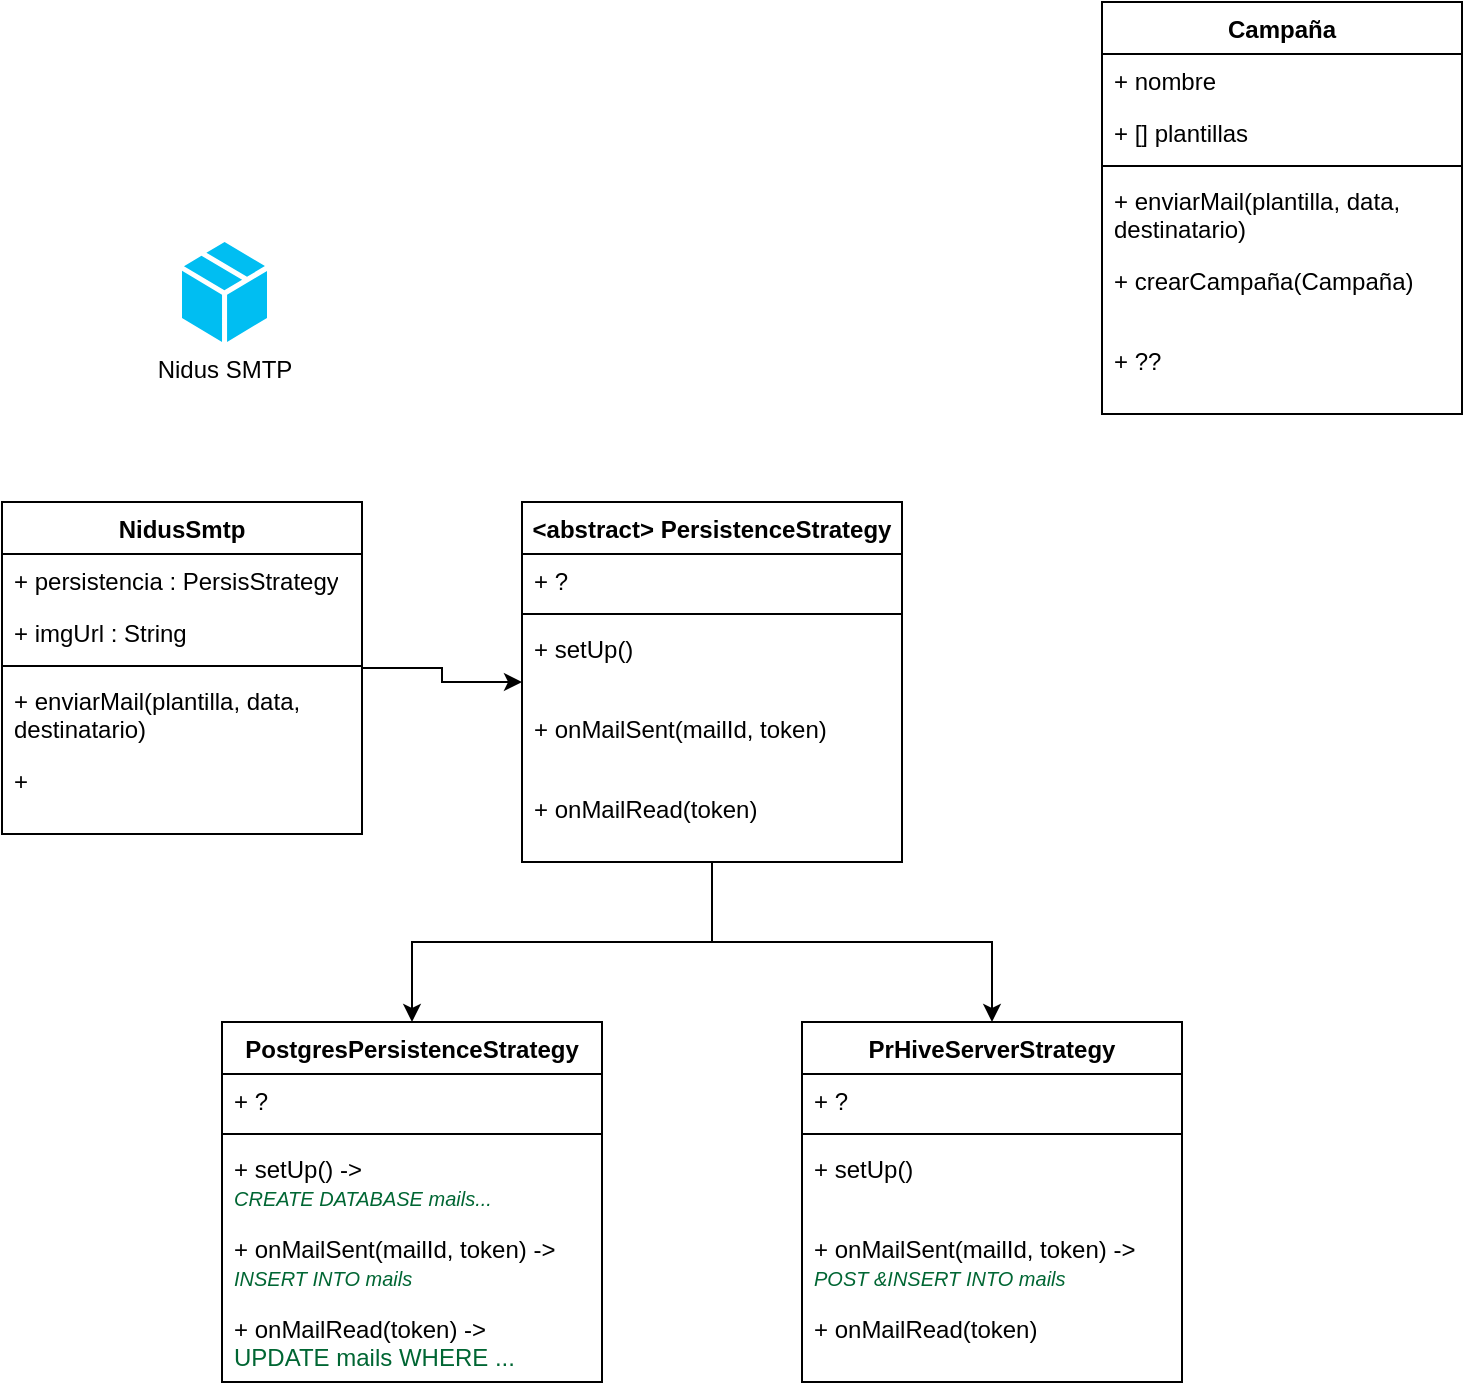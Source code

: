 <mxfile version="22.1.11" type="github">
  <diagram name="Página-1" id="6p4U9afs-VzxvYRWkTQ6">
    <mxGraphModel dx="1434" dy="777" grid="1" gridSize="10" guides="1" tooltips="1" connect="1" arrows="1" fold="1" page="1" pageScale="1" pageWidth="827" pageHeight="1169" math="0" shadow="0">
      <root>
        <mxCell id="0" />
        <mxCell id="1" parent="0" />
        <mxCell id="L0MS7PJifhi6uXP4nVwo-6" value="Nidus SMTP" style="verticalLabelPosition=bottom;html=1;verticalAlign=top;align=center;strokeColor=none;fillColor=#00BEF2;shape=mxgraph.azure.cloud_service_package_file;" parent="1" vertex="1">
          <mxGeometry x="140" y="150" width="42.5" height="50" as="geometry" />
        </mxCell>
        <mxCell id="L0MS7PJifhi6uXP4nVwo-32" value="" style="edgeStyle=orthogonalEdgeStyle;rounded=0;orthogonalLoop=1;jettySize=auto;html=1;" parent="1" source="L0MS7PJifhi6uXP4nVwo-7" target="L0MS7PJifhi6uXP4nVwo-27" edge="1">
          <mxGeometry relative="1" as="geometry" />
        </mxCell>
        <mxCell id="L0MS7PJifhi6uXP4nVwo-7" value="NidusSmtp" style="swimlane;fontStyle=1;align=center;verticalAlign=top;childLayout=stackLayout;horizontal=1;startSize=26;horizontalStack=0;resizeParent=1;resizeParentMax=0;resizeLast=0;collapsible=1;marginBottom=0;whiteSpace=wrap;html=1;" parent="1" vertex="1">
          <mxGeometry x="50" y="280" width="180" height="166" as="geometry" />
        </mxCell>
        <mxCell id="L0MS7PJifhi6uXP4nVwo-45" value="+ persistencia : PersisStrategy" style="text;strokeColor=none;fillColor=none;align=left;verticalAlign=top;spacingLeft=4;spacingRight=4;overflow=hidden;rotatable=0;points=[[0,0.5],[1,0.5]];portConstraint=eastwest;whiteSpace=wrap;html=1;" parent="L0MS7PJifhi6uXP4nVwo-7" vertex="1">
          <mxGeometry y="26" width="180" height="26" as="geometry" />
        </mxCell>
        <mxCell id="L0MS7PJifhi6uXP4nVwo-8" value="+ imgUrl : String" style="text;strokeColor=none;fillColor=none;align=left;verticalAlign=top;spacingLeft=4;spacingRight=4;overflow=hidden;rotatable=0;points=[[0,0.5],[1,0.5]];portConstraint=eastwest;whiteSpace=wrap;html=1;" parent="L0MS7PJifhi6uXP4nVwo-7" vertex="1">
          <mxGeometry y="52" width="180" height="26" as="geometry" />
        </mxCell>
        <mxCell id="L0MS7PJifhi6uXP4nVwo-9" value="" style="line;strokeWidth=1;fillColor=none;align=left;verticalAlign=middle;spacingTop=-1;spacingLeft=3;spacingRight=3;rotatable=0;labelPosition=right;points=[];portConstraint=eastwest;strokeColor=inherit;" parent="L0MS7PJifhi6uXP4nVwo-7" vertex="1">
          <mxGeometry y="78" width="180" height="8" as="geometry" />
        </mxCell>
        <mxCell id="L0MS7PJifhi6uXP4nVwo-10" value="+ enviarMail(plantilla, data, destinatario)" style="text;strokeColor=none;fillColor=none;align=left;verticalAlign=top;spacingLeft=4;spacingRight=4;overflow=hidden;rotatable=0;points=[[0,0.5],[1,0.5]];portConstraint=eastwest;whiteSpace=wrap;html=1;" parent="L0MS7PJifhi6uXP4nVwo-7" vertex="1">
          <mxGeometry y="86" width="180" height="40" as="geometry" />
        </mxCell>
        <mxCell id="L0MS7PJifhi6uXP4nVwo-16" value="+&amp;nbsp;" style="text;strokeColor=none;fillColor=none;align=left;verticalAlign=top;spacingLeft=4;spacingRight=4;overflow=hidden;rotatable=0;points=[[0,0.5],[1,0.5]];portConstraint=eastwest;whiteSpace=wrap;html=1;" parent="L0MS7PJifhi6uXP4nVwo-7" vertex="1">
          <mxGeometry y="126" width="180" height="40" as="geometry" />
        </mxCell>
        <mxCell id="L0MS7PJifhi6uXP4nVwo-17" value="Campaña" style="swimlane;fontStyle=1;align=center;verticalAlign=top;childLayout=stackLayout;horizontal=1;startSize=26;horizontalStack=0;resizeParent=1;resizeParentMax=0;resizeLast=0;collapsible=1;marginBottom=0;whiteSpace=wrap;html=1;" parent="1" vertex="1">
          <mxGeometry x="600" y="30" width="180" height="206" as="geometry" />
        </mxCell>
        <mxCell id="L0MS7PJifhi6uXP4nVwo-18" value="+ nombre" style="text;strokeColor=none;fillColor=none;align=left;verticalAlign=top;spacingLeft=4;spacingRight=4;overflow=hidden;rotatable=0;points=[[0,0.5],[1,0.5]];portConstraint=eastwest;whiteSpace=wrap;html=1;" parent="L0MS7PJifhi6uXP4nVwo-17" vertex="1">
          <mxGeometry y="26" width="180" height="26" as="geometry" />
        </mxCell>
        <mxCell id="L0MS7PJifhi6uXP4nVwo-25" value="+ [] plantillas" style="text;strokeColor=none;fillColor=none;align=left;verticalAlign=top;spacingLeft=4;spacingRight=4;overflow=hidden;rotatable=0;points=[[0,0.5],[1,0.5]];portConstraint=eastwest;whiteSpace=wrap;html=1;" parent="L0MS7PJifhi6uXP4nVwo-17" vertex="1">
          <mxGeometry y="52" width="180" height="26" as="geometry" />
        </mxCell>
        <mxCell id="L0MS7PJifhi6uXP4nVwo-19" value="" style="line;strokeWidth=1;fillColor=none;align=left;verticalAlign=middle;spacingTop=-1;spacingLeft=3;spacingRight=3;rotatable=0;labelPosition=right;points=[];portConstraint=eastwest;strokeColor=inherit;" parent="L0MS7PJifhi6uXP4nVwo-17" vertex="1">
          <mxGeometry y="78" width="180" height="8" as="geometry" />
        </mxCell>
        <mxCell id="L0MS7PJifhi6uXP4nVwo-20" value="+ enviarMail(plantilla, data, destinatario)" style="text;strokeColor=none;fillColor=none;align=left;verticalAlign=top;spacingLeft=4;spacingRight=4;overflow=hidden;rotatable=0;points=[[0,0.5],[1,0.5]];portConstraint=eastwest;whiteSpace=wrap;html=1;" parent="L0MS7PJifhi6uXP4nVwo-17" vertex="1">
          <mxGeometry y="86" width="180" height="40" as="geometry" />
        </mxCell>
        <mxCell id="L0MS7PJifhi6uXP4nVwo-21" value="+ crearCampaña(Campaña)" style="text;strokeColor=none;fillColor=none;align=left;verticalAlign=top;spacingLeft=4;spacingRight=4;overflow=hidden;rotatable=0;points=[[0,0.5],[1,0.5]];portConstraint=eastwest;whiteSpace=wrap;html=1;" parent="L0MS7PJifhi6uXP4nVwo-17" vertex="1">
          <mxGeometry y="126" width="180" height="40" as="geometry" />
        </mxCell>
        <mxCell id="L0MS7PJifhi6uXP4nVwo-22" value="+ ??" style="text;strokeColor=none;fillColor=none;align=left;verticalAlign=top;spacingLeft=4;spacingRight=4;overflow=hidden;rotatable=0;points=[[0,0.5],[1,0.5]];portConstraint=eastwest;whiteSpace=wrap;html=1;" parent="L0MS7PJifhi6uXP4nVwo-17" vertex="1">
          <mxGeometry y="166" width="180" height="40" as="geometry" />
        </mxCell>
        <mxCell id="L0MS7PJifhi6uXP4nVwo-38" value="" style="edgeStyle=orthogonalEdgeStyle;rounded=0;orthogonalLoop=1;jettySize=auto;html=1;" parent="1" source="L0MS7PJifhi6uXP4nVwo-27" target="L0MS7PJifhi6uXP4nVwo-33" edge="1">
          <mxGeometry relative="1" as="geometry" />
        </mxCell>
        <mxCell id="L0MS7PJifhi6uXP4nVwo-52" value="" style="edgeStyle=orthogonalEdgeStyle;rounded=0;orthogonalLoop=1;jettySize=auto;html=1;" parent="1" source="L0MS7PJifhi6uXP4nVwo-27" target="L0MS7PJifhi6uXP4nVwo-46" edge="1">
          <mxGeometry relative="1" as="geometry" />
        </mxCell>
        <mxCell id="L0MS7PJifhi6uXP4nVwo-27" value="&amp;lt;abstract&amp;gt; PersistenceStrategy" style="swimlane;fontStyle=1;align=center;verticalAlign=top;childLayout=stackLayout;horizontal=1;startSize=26;horizontalStack=0;resizeParent=1;resizeParentMax=0;resizeLast=0;collapsible=1;marginBottom=0;whiteSpace=wrap;html=1;" parent="1" vertex="1">
          <mxGeometry x="310" y="280" width="190" height="180" as="geometry" />
        </mxCell>
        <mxCell id="L0MS7PJifhi6uXP4nVwo-28" value="+ ?" style="text;strokeColor=none;fillColor=none;align=left;verticalAlign=top;spacingLeft=4;spacingRight=4;overflow=hidden;rotatable=0;points=[[0,0.5],[1,0.5]];portConstraint=eastwest;whiteSpace=wrap;html=1;" parent="L0MS7PJifhi6uXP4nVwo-27" vertex="1">
          <mxGeometry y="26" width="190" height="26" as="geometry" />
        </mxCell>
        <mxCell id="L0MS7PJifhi6uXP4nVwo-29" value="" style="line;strokeWidth=1;fillColor=none;align=left;verticalAlign=middle;spacingTop=-1;spacingLeft=3;spacingRight=3;rotatable=0;labelPosition=right;points=[];portConstraint=eastwest;strokeColor=inherit;" parent="L0MS7PJifhi6uXP4nVwo-27" vertex="1">
          <mxGeometry y="52" width="190" height="8" as="geometry" />
        </mxCell>
        <mxCell id="L0MS7PJifhi6uXP4nVwo-30" value="+ setUp()" style="text;strokeColor=none;fillColor=none;align=left;verticalAlign=top;spacingLeft=4;spacingRight=4;overflow=hidden;rotatable=0;points=[[0,0.5],[1,0.5]];portConstraint=eastwest;whiteSpace=wrap;html=1;" parent="L0MS7PJifhi6uXP4nVwo-27" vertex="1">
          <mxGeometry y="60" width="190" height="40" as="geometry" />
        </mxCell>
        <mxCell id="L0MS7PJifhi6uXP4nVwo-40" value="+ onMailSent(mailId, token)" style="text;strokeColor=none;fillColor=none;align=left;verticalAlign=top;spacingLeft=4;spacingRight=4;overflow=hidden;rotatable=0;points=[[0,0.5],[1,0.5]];portConstraint=eastwest;whiteSpace=wrap;html=1;" parent="L0MS7PJifhi6uXP4nVwo-27" vertex="1">
          <mxGeometry y="100" width="190" height="40" as="geometry" />
        </mxCell>
        <mxCell id="L0MS7PJifhi6uXP4nVwo-31" value="+ onMailRead(token)" style="text;strokeColor=none;fillColor=none;align=left;verticalAlign=top;spacingLeft=4;spacingRight=4;overflow=hidden;rotatable=0;points=[[0,0.5],[1,0.5]];portConstraint=eastwest;whiteSpace=wrap;html=1;" parent="L0MS7PJifhi6uXP4nVwo-27" vertex="1">
          <mxGeometry y="140" width="190" height="40" as="geometry" />
        </mxCell>
        <mxCell id="L0MS7PJifhi6uXP4nVwo-33" value="PostgresPersistenceStrategy" style="swimlane;fontStyle=1;align=center;verticalAlign=top;childLayout=stackLayout;horizontal=1;startSize=26;horizontalStack=0;resizeParent=1;resizeParentMax=0;resizeLast=0;collapsible=1;marginBottom=0;whiteSpace=wrap;html=1;" parent="1" vertex="1">
          <mxGeometry x="160" y="540" width="190" height="180" as="geometry" />
        </mxCell>
        <mxCell id="L0MS7PJifhi6uXP4nVwo-34" value="+ ?" style="text;strokeColor=none;fillColor=none;align=left;verticalAlign=top;spacingLeft=4;spacingRight=4;overflow=hidden;rotatable=0;points=[[0,0.5],[1,0.5]];portConstraint=eastwest;whiteSpace=wrap;html=1;" parent="L0MS7PJifhi6uXP4nVwo-33" vertex="1">
          <mxGeometry y="26" width="190" height="26" as="geometry" />
        </mxCell>
        <mxCell id="L0MS7PJifhi6uXP4nVwo-35" value="" style="line;strokeWidth=1;fillColor=none;align=left;verticalAlign=middle;spacingTop=-1;spacingLeft=3;spacingRight=3;rotatable=0;labelPosition=right;points=[];portConstraint=eastwest;strokeColor=inherit;" parent="L0MS7PJifhi6uXP4nVwo-33" vertex="1">
          <mxGeometry y="52" width="190" height="8" as="geometry" />
        </mxCell>
        <mxCell id="L0MS7PJifhi6uXP4nVwo-36" value="+ setUp() -&amp;gt;&lt;br&gt;&lt;i&gt;&lt;font color=&quot;#006633&quot; style=&quot;font-size: 10px;&quot;&gt;CREATE DATABASE mails...&lt;/font&gt;&lt;/i&gt;" style="text;strokeColor=none;fillColor=none;align=left;verticalAlign=top;spacingLeft=4;spacingRight=4;overflow=hidden;rotatable=0;points=[[0,0.5],[1,0.5]];portConstraint=eastwest;whiteSpace=wrap;html=1;" parent="L0MS7PJifhi6uXP4nVwo-33" vertex="1">
          <mxGeometry y="60" width="190" height="40" as="geometry" />
        </mxCell>
        <mxCell id="L0MS7PJifhi6uXP4nVwo-41" value="+ onMailSent(mailId, token) -&amp;gt;&lt;br&gt;&lt;i&gt;&lt;font color=&quot;#006633&quot; style=&quot;font-size: 10px;&quot;&gt;INSERT INTO mails&lt;/font&gt;&lt;/i&gt;" style="text;strokeColor=none;fillColor=none;align=left;verticalAlign=top;spacingLeft=4;spacingRight=4;overflow=hidden;rotatable=0;points=[[0,0.5],[1,0.5]];portConstraint=eastwest;whiteSpace=wrap;html=1;" parent="L0MS7PJifhi6uXP4nVwo-33" vertex="1">
          <mxGeometry y="100" width="190" height="40" as="geometry" />
        </mxCell>
        <mxCell id="L0MS7PJifhi6uXP4nVwo-37" value="+ onMailRead(token) -&amp;gt;&lt;br&gt;&lt;font color=&quot;#006633&quot;&gt;UPDATE mails WHERE ...&lt;/font&gt;" style="text;strokeColor=none;fillColor=none;align=left;verticalAlign=top;spacingLeft=4;spacingRight=4;overflow=hidden;rotatable=0;points=[[0,0.5],[1,0.5]];portConstraint=eastwest;whiteSpace=wrap;html=1;" parent="L0MS7PJifhi6uXP4nVwo-33" vertex="1">
          <mxGeometry y="140" width="190" height="40" as="geometry" />
        </mxCell>
        <mxCell id="L0MS7PJifhi6uXP4nVwo-46" value="PrHiveServerStrategy" style="swimlane;fontStyle=1;align=center;verticalAlign=top;childLayout=stackLayout;horizontal=1;startSize=26;horizontalStack=0;resizeParent=1;resizeParentMax=0;resizeLast=0;collapsible=1;marginBottom=0;whiteSpace=wrap;html=1;" parent="1" vertex="1">
          <mxGeometry x="450" y="540" width="190" height="180" as="geometry" />
        </mxCell>
        <mxCell id="L0MS7PJifhi6uXP4nVwo-47" value="+ ?" style="text;strokeColor=none;fillColor=none;align=left;verticalAlign=top;spacingLeft=4;spacingRight=4;overflow=hidden;rotatable=0;points=[[0,0.5],[1,0.5]];portConstraint=eastwest;whiteSpace=wrap;html=1;" parent="L0MS7PJifhi6uXP4nVwo-46" vertex="1">
          <mxGeometry y="26" width="190" height="26" as="geometry" />
        </mxCell>
        <mxCell id="L0MS7PJifhi6uXP4nVwo-48" value="" style="line;strokeWidth=1;fillColor=none;align=left;verticalAlign=middle;spacingTop=-1;spacingLeft=3;spacingRight=3;rotatable=0;labelPosition=right;points=[];portConstraint=eastwest;strokeColor=inherit;" parent="L0MS7PJifhi6uXP4nVwo-46" vertex="1">
          <mxGeometry y="52" width="190" height="8" as="geometry" />
        </mxCell>
        <mxCell id="L0MS7PJifhi6uXP4nVwo-49" value="+ setUp()" style="text;strokeColor=none;fillColor=none;align=left;verticalAlign=top;spacingLeft=4;spacingRight=4;overflow=hidden;rotatable=0;points=[[0,0.5],[1,0.5]];portConstraint=eastwest;whiteSpace=wrap;html=1;" parent="L0MS7PJifhi6uXP4nVwo-46" vertex="1">
          <mxGeometry y="60" width="190" height="40" as="geometry" />
        </mxCell>
        <mxCell id="L0MS7PJifhi6uXP4nVwo-50" value="+ onMailSent(mailId, token) -&amp;gt;&lt;br style=&quot;border-color: var(--border-color);&quot;&gt;&lt;i style=&quot;border-color: var(--border-color);&quot;&gt;&lt;font style=&quot;border-color: var(--border-color); font-size: 10px;&quot; color=&quot;#006633&quot;&gt;POST &amp;amp;INSERT INTO mails&lt;/font&gt;&lt;/i&gt;" style="text;strokeColor=none;fillColor=none;align=left;verticalAlign=top;spacingLeft=4;spacingRight=4;overflow=hidden;rotatable=0;points=[[0,0.5],[1,0.5]];portConstraint=eastwest;whiteSpace=wrap;html=1;" parent="L0MS7PJifhi6uXP4nVwo-46" vertex="1">
          <mxGeometry y="100" width="190" height="40" as="geometry" />
        </mxCell>
        <mxCell id="L0MS7PJifhi6uXP4nVwo-51" value="+ onMailRead(token)" style="text;strokeColor=none;fillColor=none;align=left;verticalAlign=top;spacingLeft=4;spacingRight=4;overflow=hidden;rotatable=0;points=[[0,0.5],[1,0.5]];portConstraint=eastwest;whiteSpace=wrap;html=1;" parent="L0MS7PJifhi6uXP4nVwo-46" vertex="1">
          <mxGeometry y="140" width="190" height="40" as="geometry" />
        </mxCell>
      </root>
    </mxGraphModel>
  </diagram>
</mxfile>
